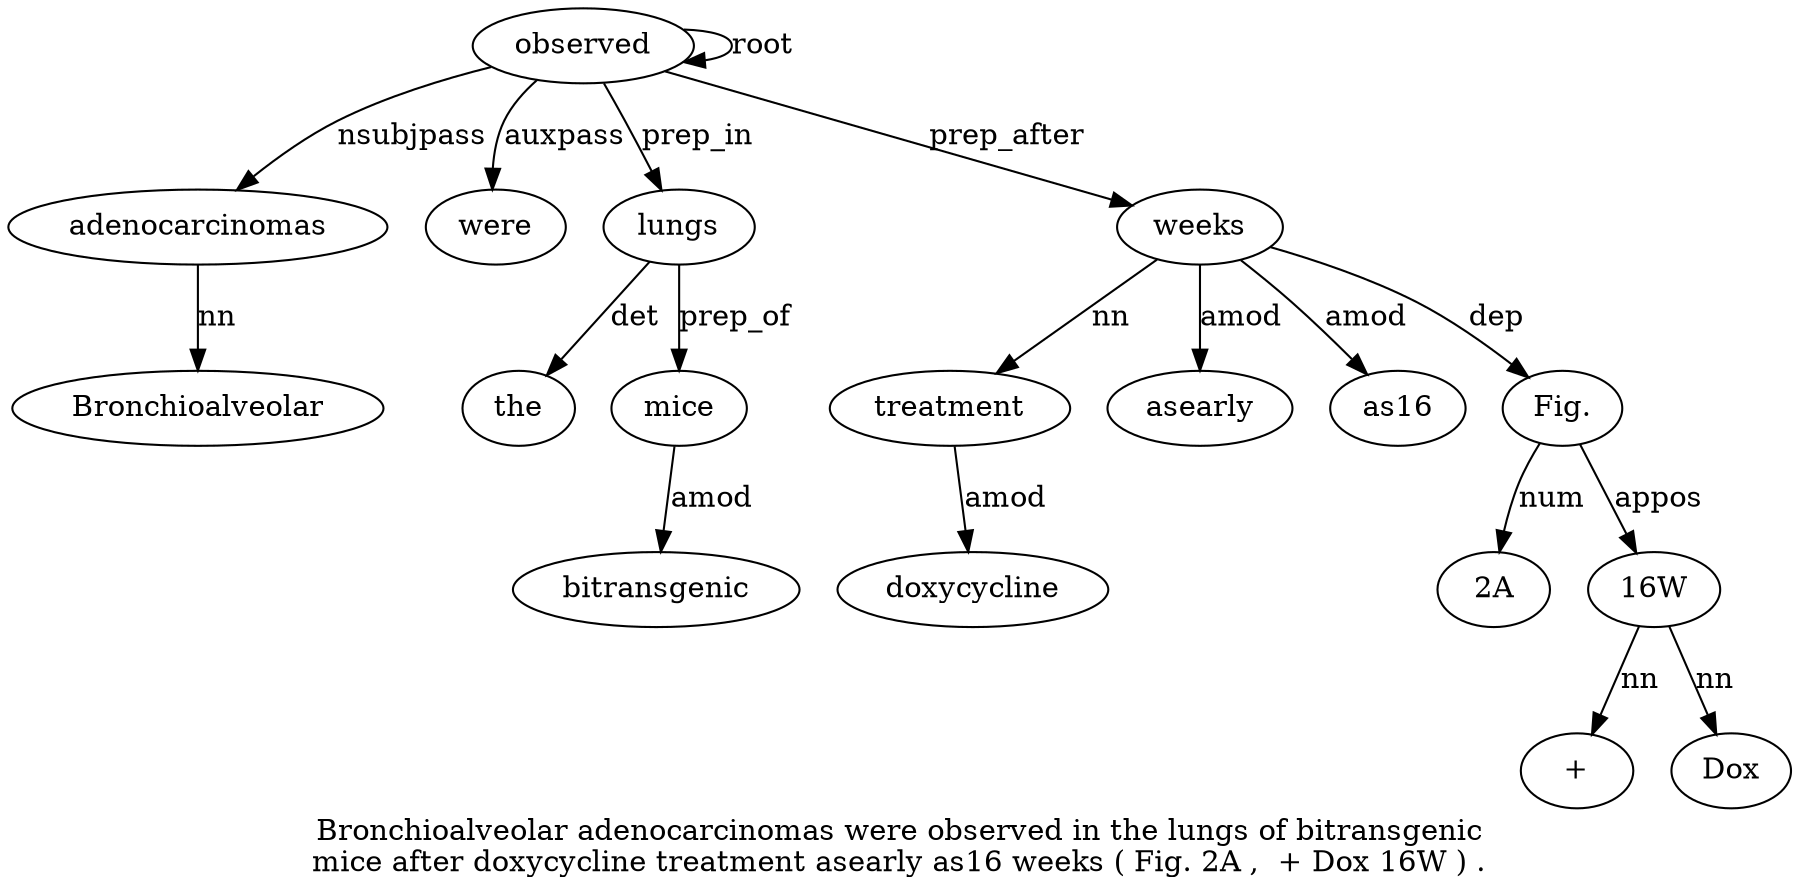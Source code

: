 digraph "Bronchioalveolar adenocarcinomas were observed in the lungs of bitransgenic mice after doxycycline treatment asearly as16 weeks ( Fig. 2A ,  + Dox 16W ) ." {
label="Bronchioalveolar adenocarcinomas were observed in the lungs of bitransgenic
mice after doxycycline treatment asearly as16 weeks ( Fig. 2A ,  + Dox 16W ) .";
adenocarcinomas2 [style=filled, fillcolor=white, label=adenocarcinomas];
Bronchioalveolar1 [style=filled, fillcolor=white, label=Bronchioalveolar];
adenocarcinomas2 -> Bronchioalveolar1  [label=nn];
observed4 [style=filled, fillcolor=white, label=observed];
observed4 -> adenocarcinomas2  [label=nsubjpass];
were3 [style=filled, fillcolor=white, label=were];
observed4 -> were3  [label=auxpass];
observed4 -> observed4  [label=root];
lungs7 [style=filled, fillcolor=white, label=lungs];
the6 [style=filled, fillcolor=white, label=the];
lungs7 -> the6  [label=det];
observed4 -> lungs7  [label=prep_in];
mice10 [style=filled, fillcolor=white, label=mice];
bitransgenic9 [style=filled, fillcolor=white, label=bitransgenic];
mice10 -> bitransgenic9  [label=amod];
lungs7 -> mice10  [label=prep_of];
treatment13 [style=filled, fillcolor=white, label=treatment];
doxycycline12 [style=filled, fillcolor=white, label=doxycycline];
treatment13 -> doxycycline12  [label=amod];
weeks16 [style=filled, fillcolor=white, label=weeks];
weeks16 -> treatment13  [label=nn];
asearly14 [style=filled, fillcolor=white, label=asearly];
weeks16 -> asearly14  [label=amod];
as1615 [style=filled, fillcolor=white, label=as16];
weeks16 -> as1615  [label=amod];
observed4 -> weeks16  [label=prep_after];
"Fig.18" [style=filled, fillcolor=white, label="Fig."];
weeks16 -> "Fig.18"  [label=dep];
"2A19" [style=filled, fillcolor=white, label="2A"];
"Fig.18" -> "2A19"  [label=num];
"16W23" [style=filled, fillcolor=white, label="16W"];
"+21" [style=filled, fillcolor=white, label="+"];
"16W23" -> "+21"  [label=nn];
Dox22 [style=filled, fillcolor=white, label=Dox];
"16W23" -> Dox22  [label=nn];
"Fig.18" -> "16W23"  [label=appos];
}

